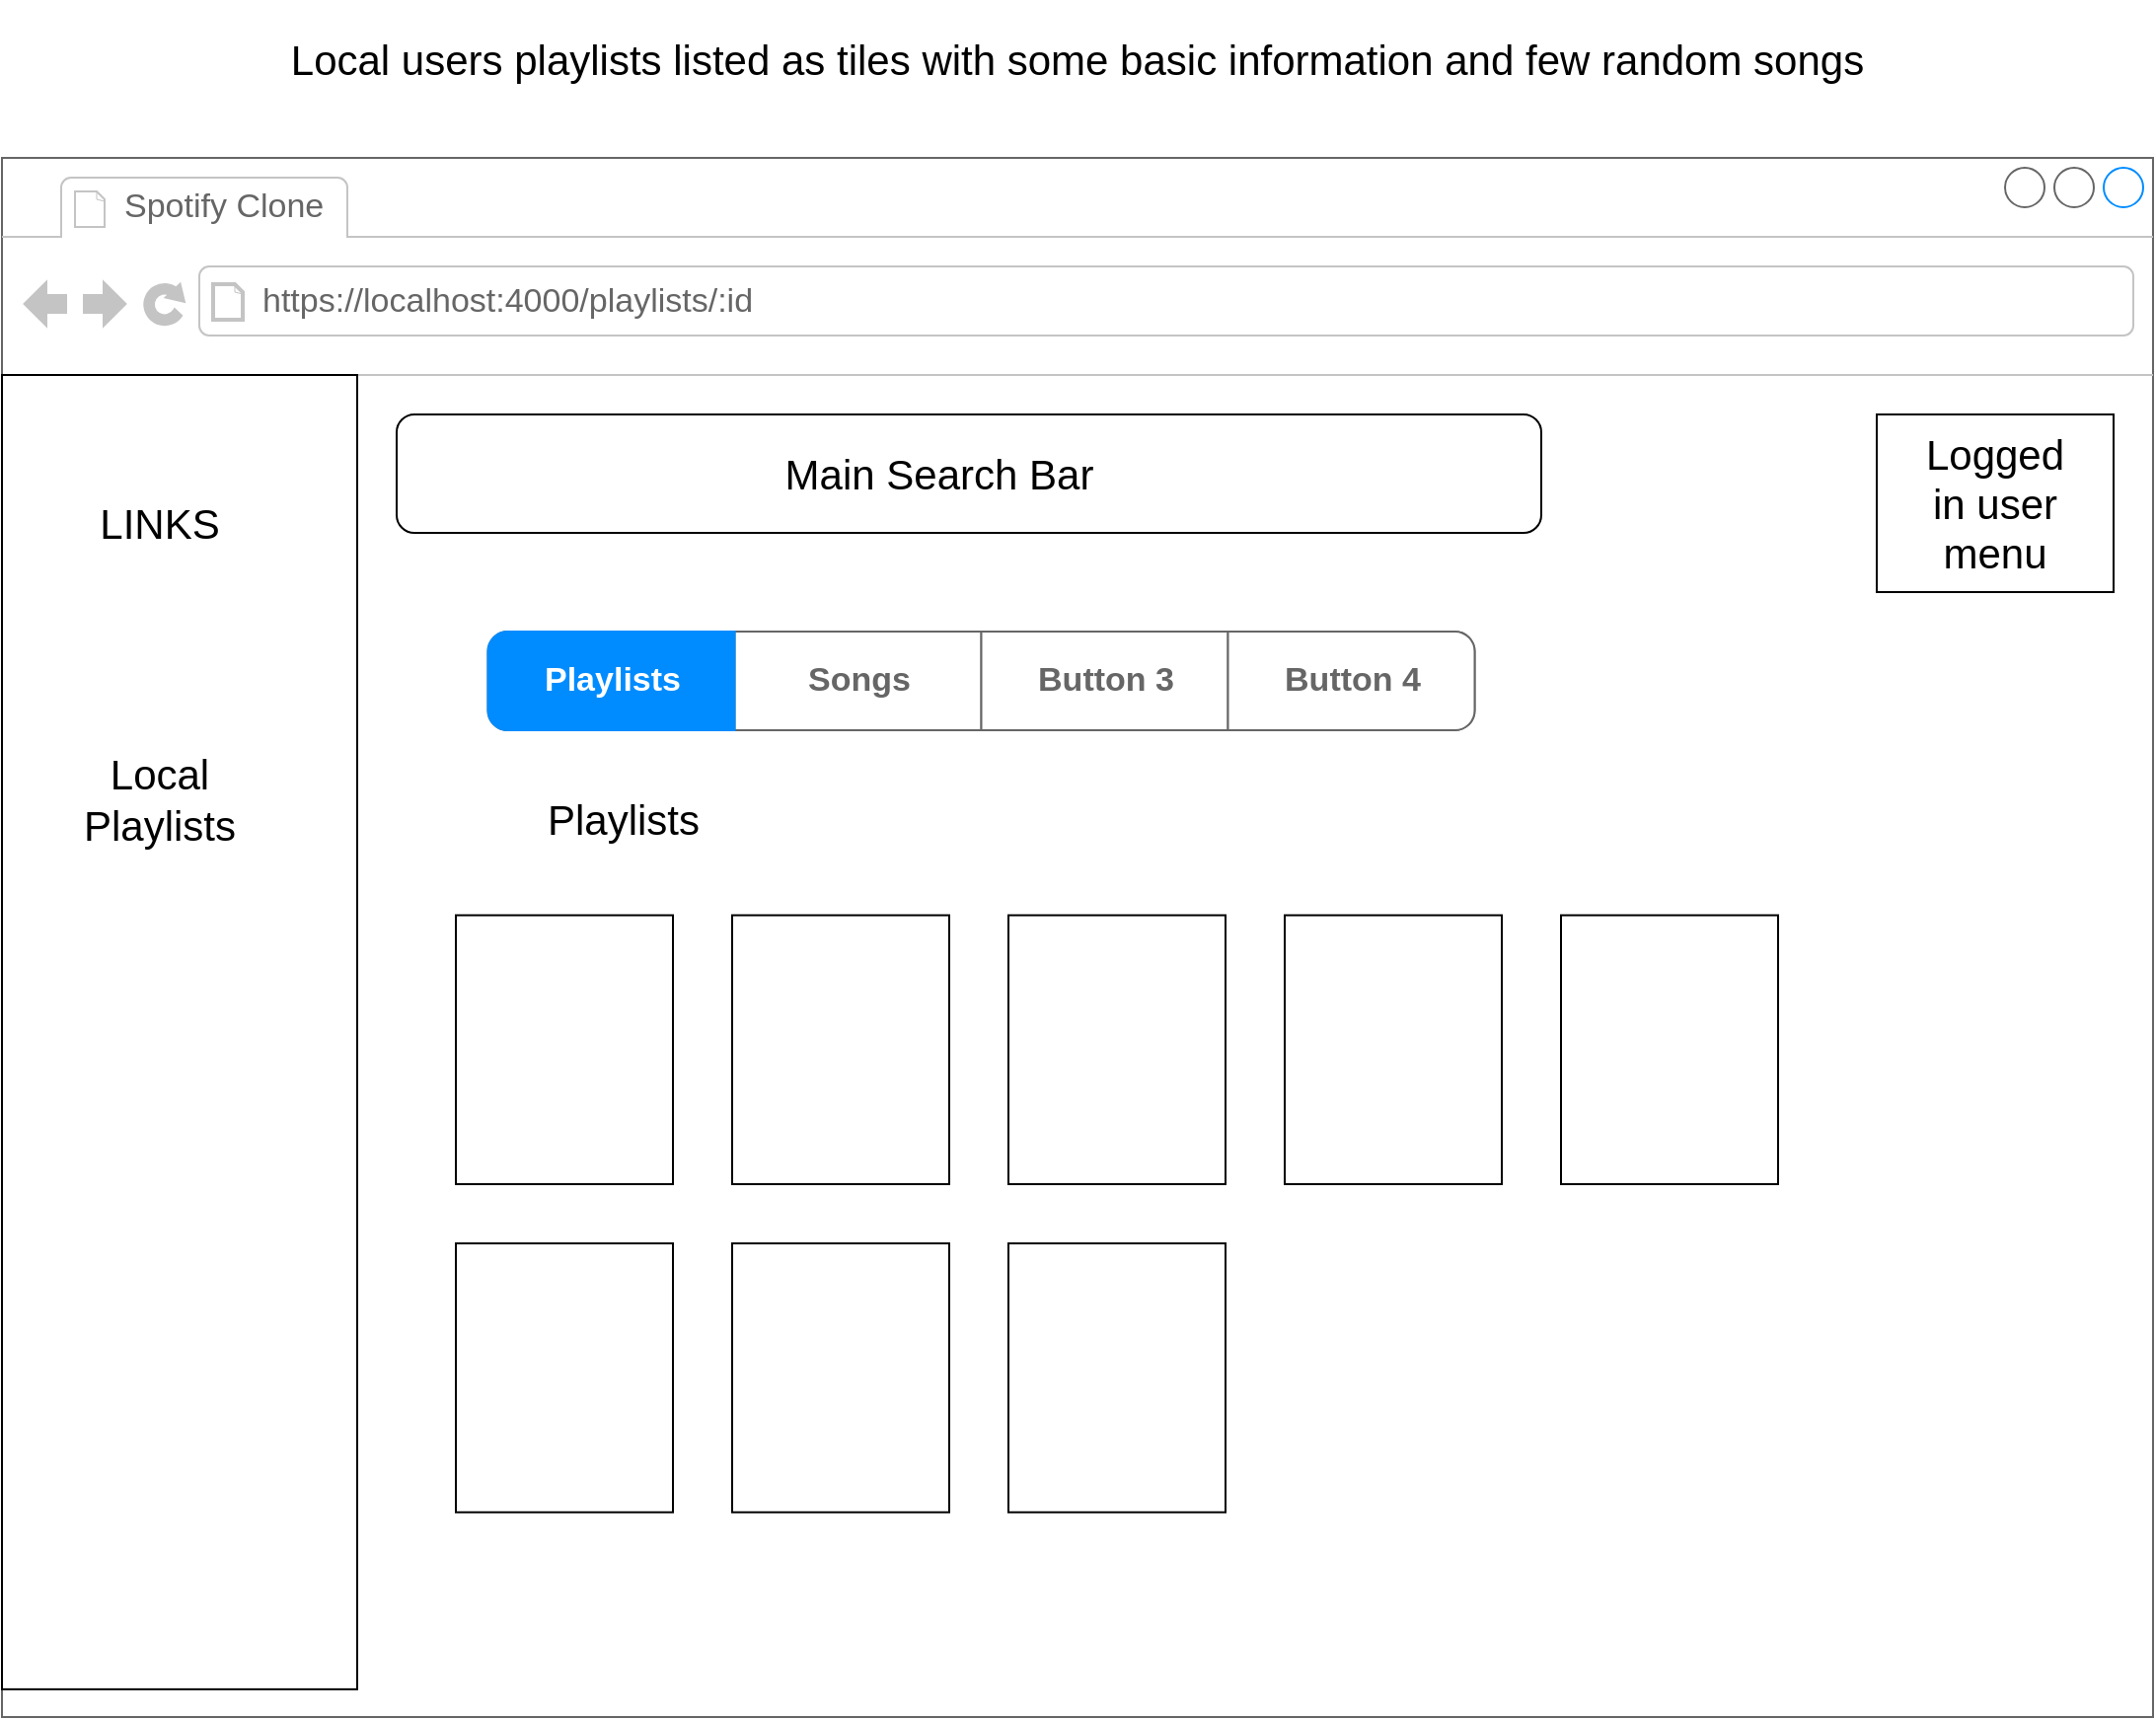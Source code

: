 <mxfile version="20.8.13" type="github">
  <diagram name="Page-1" id="N1_iyu-hienccwWXEp4m">
    <mxGraphModel dx="2035" dy="1073" grid="1" gridSize="10" guides="1" tooltips="1" connect="1" arrows="1" fold="1" page="1" pageScale="1" pageWidth="1200" pageHeight="900" math="0" shadow="0">
      <root>
        <mxCell id="0" />
        <mxCell id="1" parent="0" />
        <mxCell id="Xgk8EHbq-odzf0BHCwVj-1" value="rt" style="strokeWidth=1;shadow=0;dashed=0;align=center;html=1;shape=mxgraph.mockup.containers.browserWindow;rSize=0;strokeColor=#666666;strokeColor2=#008cff;strokeColor3=#c4c4c4;mainText=,;recursiveResize=0;" vertex="1" parent="1">
          <mxGeometry x="55" y="100" width="1090" height="790" as="geometry" />
        </mxCell>
        <mxCell id="Xgk8EHbq-odzf0BHCwVj-3" value="Spotify Clone" style="strokeWidth=1;shadow=0;dashed=0;align=center;html=1;shape=mxgraph.mockup.containers.anchor;fontSize=17;fontColor=#666666;align=left;" vertex="1" parent="Xgk8EHbq-odzf0BHCwVj-1">
          <mxGeometry x="60" y="12" width="110" height="26" as="geometry" />
        </mxCell>
        <mxCell id="Xgk8EHbq-odzf0BHCwVj-4" value="https://localhost:4000/playlists/:id" style="strokeWidth=1;shadow=0;dashed=0;align=center;html=1;shape=mxgraph.mockup.containers.anchor;rSize=0;fontSize=17;fontColor=#666666;align=left;" vertex="1" parent="Xgk8EHbq-odzf0BHCwVj-1">
          <mxGeometry x="130" y="60" width="250" height="26" as="geometry" />
        </mxCell>
        <mxCell id="Xgk8EHbq-odzf0BHCwVj-5" value="" style="rounded=0;whiteSpace=wrap;html=1;rotation=90;" vertex="1" parent="Xgk8EHbq-odzf0BHCwVj-1">
          <mxGeometry x="-242.96" y="352.97" width="665.93" height="180" as="geometry" />
        </mxCell>
        <mxCell id="Xgk8EHbq-odzf0BHCwVj-6" value="&lt;font style=&quot;font-size: 21px;&quot;&gt;LINKS&lt;/font&gt;" style="text;html=1;strokeColor=none;fillColor=none;align=center;verticalAlign=middle;whiteSpace=wrap;rounded=0;" vertex="1" parent="Xgk8EHbq-odzf0BHCwVj-1">
          <mxGeometry x="20" y="130" width="120" height="110" as="geometry" />
        </mxCell>
        <mxCell id="Xgk8EHbq-odzf0BHCwVj-7" value="&lt;font style=&quot;font-size: 21px;&quot;&gt;Local&lt;br&gt;Playlists&lt;br&gt;&lt;/font&gt;" style="text;html=1;strokeColor=none;fillColor=none;align=center;verticalAlign=middle;whiteSpace=wrap;rounded=0;" vertex="1" parent="Xgk8EHbq-odzf0BHCwVj-1">
          <mxGeometry x="20" y="270" width="120" height="110" as="geometry" />
        </mxCell>
        <mxCell id="Xgk8EHbq-odzf0BHCwVj-8" value="" style="rounded=1;whiteSpace=wrap;html=1;fontSize=21;" vertex="1" parent="Xgk8EHbq-odzf0BHCwVj-1">
          <mxGeometry x="200" y="130" width="580" height="60" as="geometry" />
        </mxCell>
        <mxCell id="Xgk8EHbq-odzf0BHCwVj-9" value="Main Search Bar" style="text;html=1;strokeColor=none;fillColor=none;align=center;verticalAlign=middle;whiteSpace=wrap;rounded=0;fontSize=21;" vertex="1" parent="Xgk8EHbq-odzf0BHCwVj-1">
          <mxGeometry x="210" y="145" width="530" height="30" as="geometry" />
        </mxCell>
        <mxCell id="Xgk8EHbq-odzf0BHCwVj-10" value="" style="rounded=0;whiteSpace=wrap;html=1;fontSize=21;" vertex="1" parent="Xgk8EHbq-odzf0BHCwVj-1">
          <mxGeometry x="950" y="130" width="120" height="90" as="geometry" />
        </mxCell>
        <mxCell id="Xgk8EHbq-odzf0BHCwVj-11" value="Logged in user menu" style="text;html=1;strokeColor=none;fillColor=none;align=center;verticalAlign=middle;whiteSpace=wrap;rounded=0;fontSize=21;" vertex="1" parent="Xgk8EHbq-odzf0BHCwVj-1">
          <mxGeometry x="980" y="160" width="60" height="30" as="geometry" />
        </mxCell>
        <mxCell id="Xgk8EHbq-odzf0BHCwVj-42" value="" style="strokeWidth=1;shadow=0;dashed=0;align=center;html=1;shape=mxgraph.mockup.rrect;rSize=10;fillColor=#ffffff;strokeColor=#666666;" vertex="1" parent="Xgk8EHbq-odzf0BHCwVj-1">
          <mxGeometry x="246.25" y="240" width="500" height="50" as="geometry" />
        </mxCell>
        <mxCell id="Xgk8EHbq-odzf0BHCwVj-43" value="Songs" style="strokeColor=inherit;fillColor=inherit;gradientColor=inherit;strokeWidth=1;shadow=0;dashed=0;align=center;html=1;shape=mxgraph.mockup.rrect;rSize=0;fontSize=17;fontColor=#666666;fontStyle=1;resizeHeight=1;" vertex="1" parent="Xgk8EHbq-odzf0BHCwVj-42">
          <mxGeometry width="125" height="50" relative="1" as="geometry">
            <mxPoint x="125" as="offset" />
          </mxGeometry>
        </mxCell>
        <mxCell id="Xgk8EHbq-odzf0BHCwVj-44" value="Button 3" style="strokeColor=inherit;fillColor=inherit;gradientColor=inherit;strokeWidth=1;shadow=0;dashed=0;align=center;html=1;shape=mxgraph.mockup.rrect;rSize=0;fontSize=17;fontColor=#666666;fontStyle=1;resizeHeight=1;" vertex="1" parent="Xgk8EHbq-odzf0BHCwVj-42">
          <mxGeometry width="125" height="50" relative="1" as="geometry">
            <mxPoint x="250" as="offset" />
          </mxGeometry>
        </mxCell>
        <mxCell id="Xgk8EHbq-odzf0BHCwVj-45" value="Button 4" style="strokeColor=inherit;fillColor=inherit;gradientColor=inherit;strokeWidth=1;shadow=0;dashed=0;align=center;html=1;shape=mxgraph.mockup.rightButton;rSize=10;fontSize=17;fontColor=#666666;fontStyle=1;resizeHeight=1;" vertex="1" parent="Xgk8EHbq-odzf0BHCwVj-42">
          <mxGeometry x="1" width="125" height="50" relative="1" as="geometry">
            <mxPoint x="-125" as="offset" />
          </mxGeometry>
        </mxCell>
        <mxCell id="Xgk8EHbq-odzf0BHCwVj-46" value="Playlists" style="strokeWidth=1;shadow=0;dashed=0;align=center;html=1;shape=mxgraph.mockup.leftButton;rSize=10;fontSize=17;fontColor=#ffffff;fontStyle=1;fillColor=#008cff;strokeColor=#008cff;resizeHeight=1;" vertex="1" parent="Xgk8EHbq-odzf0BHCwVj-42">
          <mxGeometry width="125" height="50" relative="1" as="geometry" />
        </mxCell>
        <mxCell id="Xgk8EHbq-odzf0BHCwVj-47" value="" style="rounded=0;whiteSpace=wrap;html=1;" vertex="1" parent="Xgk8EHbq-odzf0BHCwVj-1">
          <mxGeometry x="230" y="383.75" width="110" height="136.25" as="geometry" />
        </mxCell>
        <mxCell id="Xgk8EHbq-odzf0BHCwVj-48" value="Playlists" style="text;html=1;strokeColor=none;fillColor=none;align=center;verticalAlign=middle;whiteSpace=wrap;rounded=0;fontSize=21;" vertex="1" parent="Xgk8EHbq-odzf0BHCwVj-1">
          <mxGeometry x="50" y="320" width="530" height="30" as="geometry" />
        </mxCell>
        <mxCell id="Xgk8EHbq-odzf0BHCwVj-49" value="" style="rounded=0;whiteSpace=wrap;html=1;" vertex="1" parent="Xgk8EHbq-odzf0BHCwVj-1">
          <mxGeometry x="370" y="383.75" width="110" height="136.25" as="geometry" />
        </mxCell>
        <mxCell id="Xgk8EHbq-odzf0BHCwVj-50" value="" style="rounded=0;whiteSpace=wrap;html=1;" vertex="1" parent="Xgk8EHbq-odzf0BHCwVj-1">
          <mxGeometry x="510" y="383.75" width="110" height="136.25" as="geometry" />
        </mxCell>
        <mxCell id="Xgk8EHbq-odzf0BHCwVj-51" value="" style="rounded=0;whiteSpace=wrap;html=1;" vertex="1" parent="Xgk8EHbq-odzf0BHCwVj-1">
          <mxGeometry x="790" y="383.75" width="110" height="136.25" as="geometry" />
        </mxCell>
        <mxCell id="Xgk8EHbq-odzf0BHCwVj-52" value="" style="rounded=0;whiteSpace=wrap;html=1;" vertex="1" parent="Xgk8EHbq-odzf0BHCwVj-1">
          <mxGeometry x="650" y="383.75" width="110" height="136.25" as="geometry" />
        </mxCell>
        <mxCell id="Xgk8EHbq-odzf0BHCwVj-53" value="" style="rounded=0;whiteSpace=wrap;html=1;" vertex="1" parent="Xgk8EHbq-odzf0BHCwVj-1">
          <mxGeometry x="230" y="550" width="110" height="136.25" as="geometry" />
        </mxCell>
        <mxCell id="Xgk8EHbq-odzf0BHCwVj-54" value="" style="rounded=0;whiteSpace=wrap;html=1;" vertex="1" parent="Xgk8EHbq-odzf0BHCwVj-1">
          <mxGeometry x="370" y="550" width="110" height="136.25" as="geometry" />
        </mxCell>
        <mxCell id="Xgk8EHbq-odzf0BHCwVj-55" value="" style="rounded=0;whiteSpace=wrap;html=1;" vertex="1" parent="Xgk8EHbq-odzf0BHCwVj-1">
          <mxGeometry x="510" y="550" width="110" height="136.25" as="geometry" />
        </mxCell>
        <mxCell id="Xgk8EHbq-odzf0BHCwVj-32" value="&lt;font style=&quot;font-size: 21px;&quot;&gt;Local users playlists listed as tiles with some basic information and few random songs&lt;/font&gt;" style="text;html=1;strokeColor=none;fillColor=none;align=center;verticalAlign=middle;whiteSpace=wrap;rounded=0;" vertex="1" parent="1">
          <mxGeometry x="65" y="20" width="1070" height="60" as="geometry" />
        </mxCell>
      </root>
    </mxGraphModel>
  </diagram>
</mxfile>
